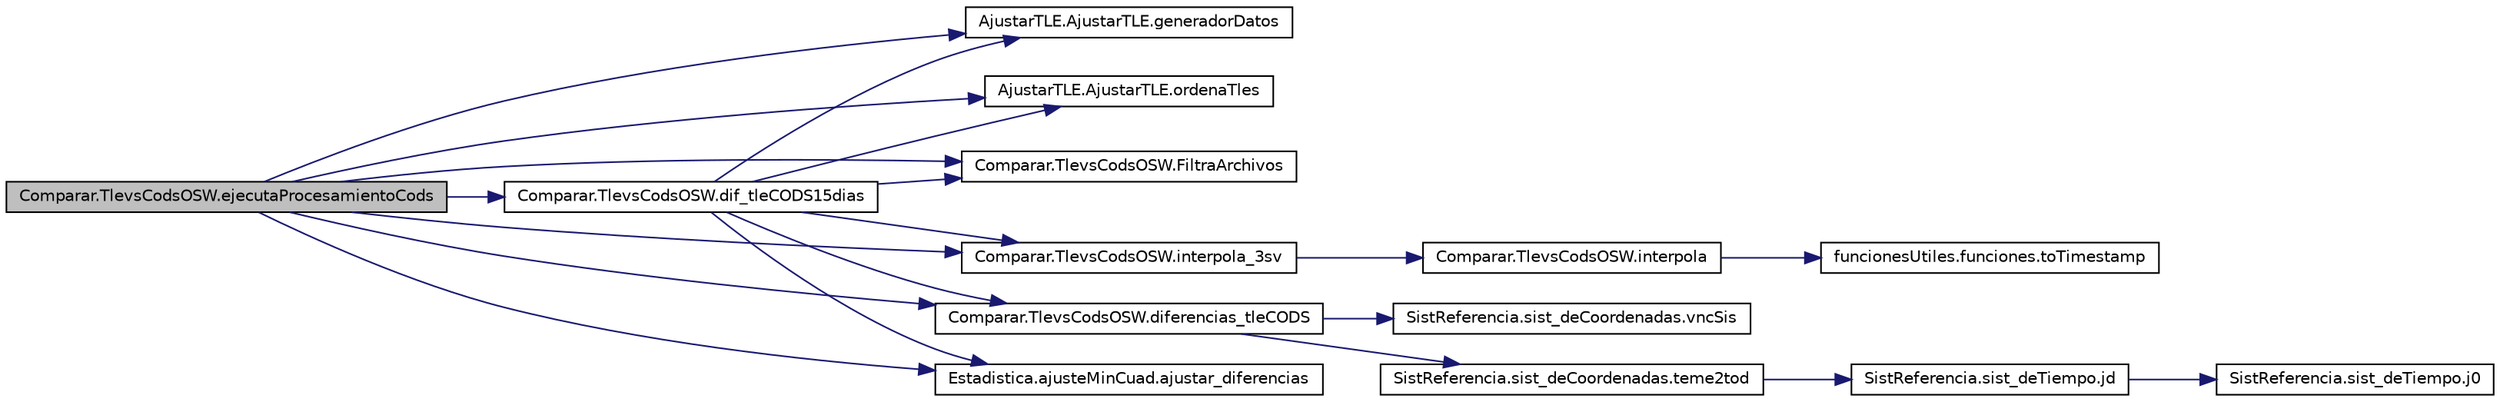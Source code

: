 digraph G
{
  edge [fontname="Helvetica",fontsize="10",labelfontname="Helvetica",labelfontsize="10"];
  node [fontname="Helvetica",fontsize="10",shape=record];
  rankdir="LR";
  Node1 [label="Comparar.TlevsCodsOSW.ejecutaProcesamientoCods",height=0.2,width=0.4,color="black", fillcolor="grey75", style="filled" fontcolor="black"];
  Node1 -> Node2 [color="midnightblue",fontsize="10",style="solid"];
  Node2 [label="AjustarTLE.AjustarTLE.generadorDatos",height=0.2,width=0.4,color="black", fillcolor="white", style="filled",URL="$namespace_ajustar_t_l_e_1_1_ajustar_t_l_e.html#ac352fb5d30dae7100bfa677e5a33fb7b"];
  Node1 -> Node3 [color="midnightblue",fontsize="10",style="solid"];
  Node3 [label="AjustarTLE.AjustarTLE.ordenaTles",height=0.2,width=0.4,color="black", fillcolor="white", style="filled",URL="$namespace_ajustar_t_l_e_1_1_ajustar_t_l_e.html#af6f0f78d827900de034dde2317641d71"];
  Node1 -> Node4 [color="midnightblue",fontsize="10",style="solid"];
  Node4 [label="Comparar.TlevsCodsOSW.FiltraArchivos",height=0.2,width=0.4,color="black", fillcolor="white", style="filled",URL="$namespace_comparar_1_1_tlevs_cods_o_s_w.html#ae35fa90ace9d99f00529dfb4c37791ed"];
  Node1 -> Node5 [color="midnightblue",fontsize="10",style="solid"];
  Node5 [label="Comparar.TlevsCodsOSW.interpola_3sv",height=0.2,width=0.4,color="black", fillcolor="white", style="filled",URL="$namespace_comparar_1_1_tlevs_cods_o_s_w.html#a43b4c6ce3d6b53735210bd9bf7f42943"];
  Node5 -> Node6 [color="midnightblue",fontsize="10",style="solid"];
  Node6 [label="Comparar.TlevsCodsOSW.interpola",height=0.2,width=0.4,color="black", fillcolor="white", style="filled",URL="$namespace_comparar_1_1_tlevs_cods_o_s_w.html#a489657853bb99b1b74c3abb90af20e62"];
  Node6 -> Node7 [color="midnightblue",fontsize="10",style="solid"];
  Node7 [label="funcionesUtiles.funciones.toTimestamp",height=0.2,width=0.4,color="black", fillcolor="white", style="filled",URL="$namespacefunciones_utiles_1_1funciones.html#a3d74c0520a16933699930e2937322d1a"];
  Node1 -> Node8 [color="midnightblue",fontsize="10",style="solid"];
  Node8 [label="Comparar.TlevsCodsOSW.diferencias_tleCODS",height=0.2,width=0.4,color="black", fillcolor="white", style="filled",URL="$namespace_comparar_1_1_tlevs_cods_o_s_w.html#ac1b5420da32e09d495acb8c770def128"];
  Node8 -> Node9 [color="midnightblue",fontsize="10",style="solid"];
  Node9 [label="SistReferencia.sist_deCoordenadas.teme2tod",height=0.2,width=0.4,color="black", fillcolor="white", style="filled",URL="$namespace_sist_referencia_1_1sist__de_coordenadas.html#aee17184e86131336dd2574ead19d91cc"];
  Node9 -> Node10 [color="midnightblue",fontsize="10",style="solid"];
  Node10 [label="SistReferencia.sist_deTiempo.jd",height=0.2,width=0.4,color="black", fillcolor="white", style="filled",URL="$namespace_sist_referencia_1_1sist__de_tiempo.html#a4bce296a4c0b68be2d00dd41b0f84198"];
  Node10 -> Node11 [color="midnightblue",fontsize="10",style="solid"];
  Node11 [label="SistReferencia.sist_deTiempo.j0",height=0.2,width=0.4,color="black", fillcolor="white", style="filled",URL="$namespace_sist_referencia_1_1sist__de_tiempo.html#ae2039dacf6ec7bd9234fe7fdd50fa498"];
  Node8 -> Node12 [color="midnightblue",fontsize="10",style="solid"];
  Node12 [label="SistReferencia.sist_deCoordenadas.vncSis",height=0.2,width=0.4,color="black", fillcolor="white", style="filled",URL="$namespace_sist_referencia_1_1sist__de_coordenadas.html#a8190e729516e0f1cc25eee08d0303760"];
  Node1 -> Node13 [color="midnightblue",fontsize="10",style="solid"];
  Node13 [label="Comparar.TlevsCodsOSW.dif_tleCODS15dias",height=0.2,width=0.4,color="black", fillcolor="white", style="filled",URL="$namespace_comparar_1_1_tlevs_cods_o_s_w.html#a6a99a99f88bff2b4a515cba6aa466a88"];
  Node13 -> Node2 [color="midnightblue",fontsize="10",style="solid"];
  Node13 -> Node3 [color="midnightblue",fontsize="10",style="solid"];
  Node13 -> Node4 [color="midnightblue",fontsize="10",style="solid"];
  Node13 -> Node5 [color="midnightblue",fontsize="10",style="solid"];
  Node13 -> Node8 [color="midnightblue",fontsize="10",style="solid"];
  Node13 -> Node14 [color="midnightblue",fontsize="10",style="solid"];
  Node14 [label="Estadistica.ajusteMinCuad.ajustar_diferencias",height=0.2,width=0.4,color="black", fillcolor="white", style="filled",URL="$namespace_estadistica_1_1ajuste_min_cuad.html#aa33554754bf43adc6df315cff92367e1"];
  Node1 -> Node14 [color="midnightblue",fontsize="10",style="solid"];
}

